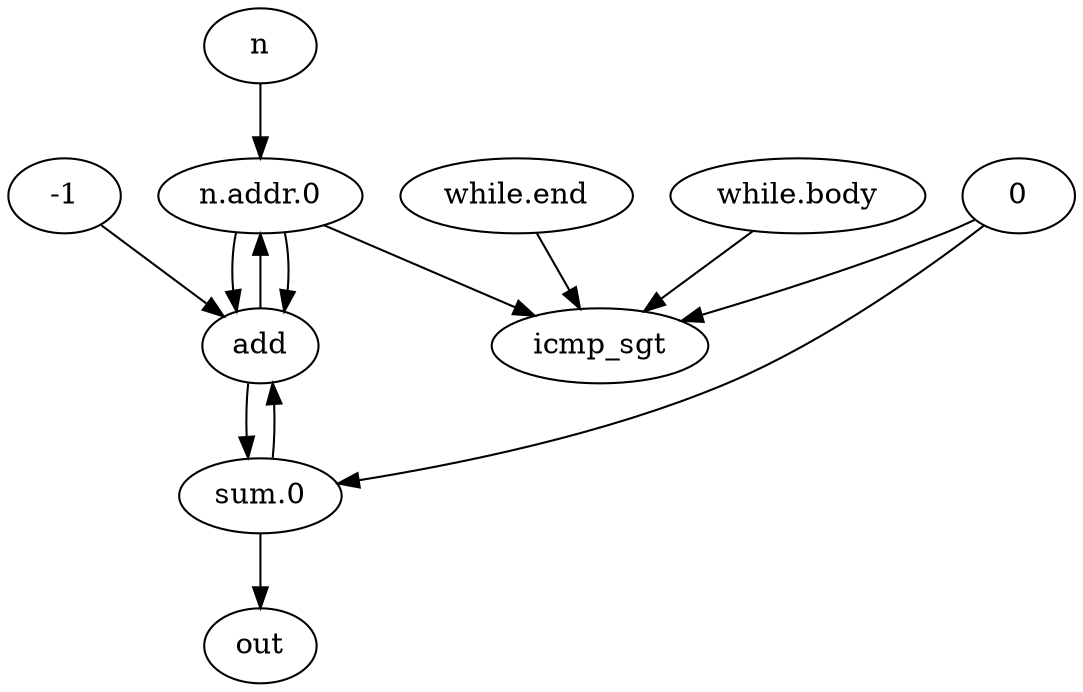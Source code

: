 digraph G {
n -> "n.addr.0"
add -> "n.addr.0"
"0" -> "sum.0"
add -> "sum.0"
"n.addr.0" -> icmp_sgt
"0" -> icmp_sgt
"while.end" -> icmp_sgt
"while.body" -> icmp_sgt
"sum.0" -> add
"n.addr.0" -> add
"n.addr.0" -> add
"-1" -> add
"sum.0" -> out
}
